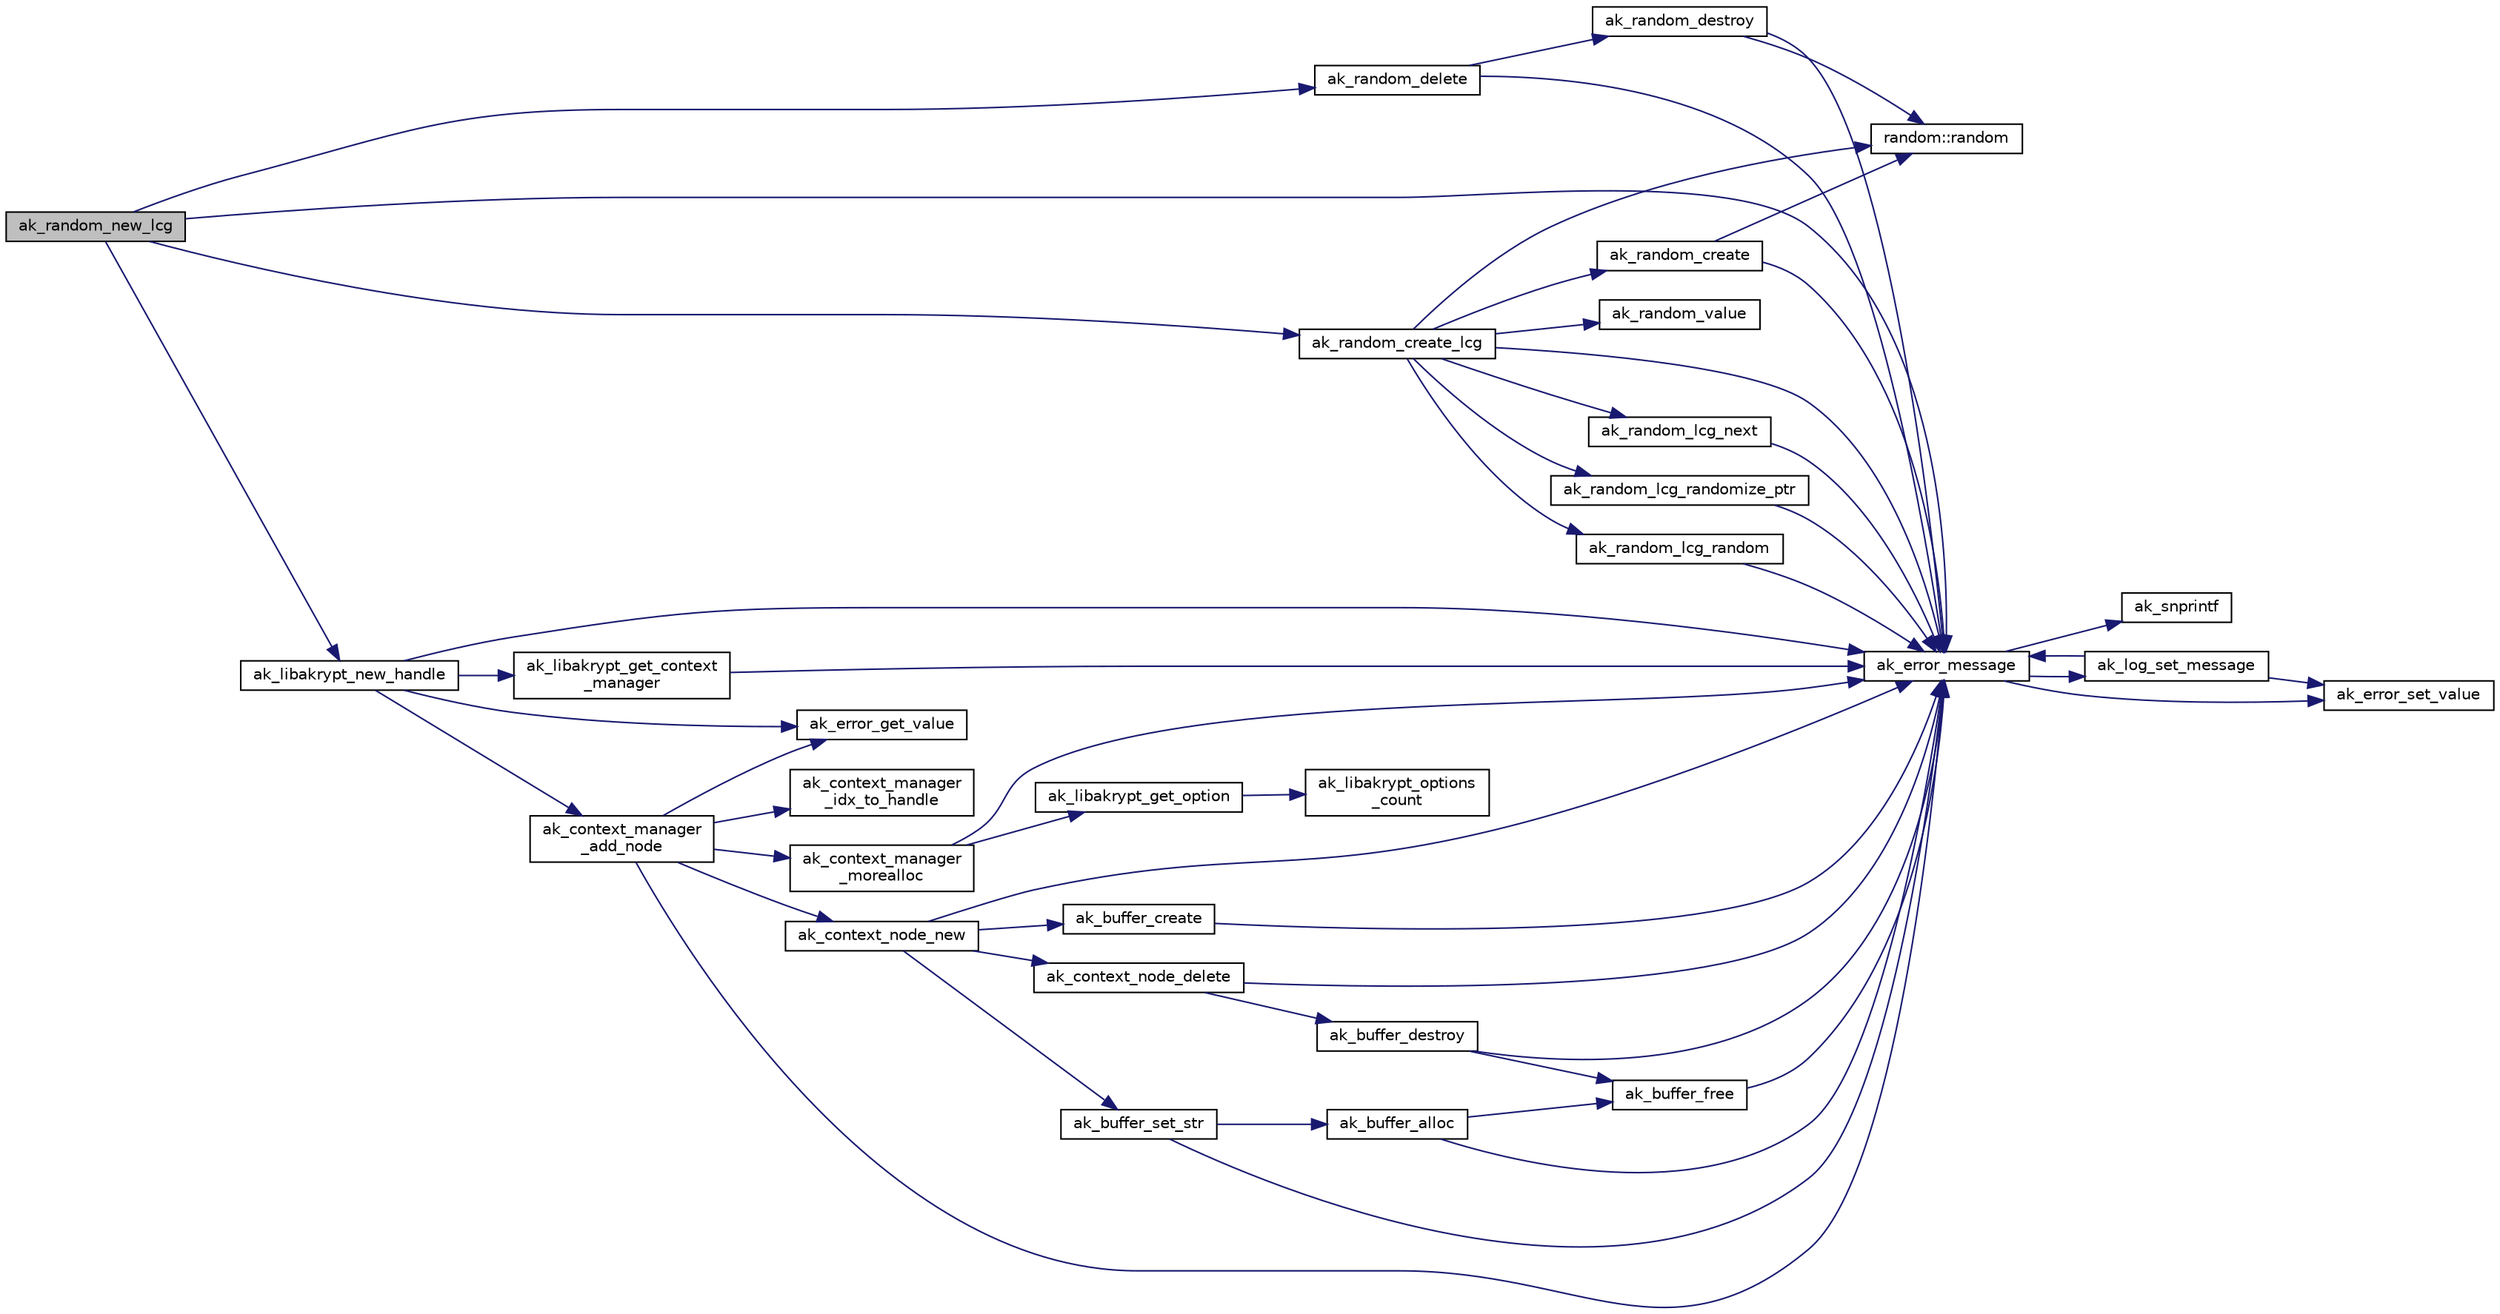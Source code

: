 digraph "ak_random_new_lcg"
{
  edge [fontname="Helvetica",fontsize="10",labelfontname="Helvetica",labelfontsize="10"];
  node [fontname="Helvetica",fontsize="10",shape=record];
  rankdir="LR";
  Node1 [label="ak_random_new_lcg",height=0.2,width=0.4,color="black", fillcolor="grey75", style="filled", fontcolor="black"];
  Node1 -> Node2 [color="midnightblue",fontsize="10",style="solid",fontname="Helvetica"];
  Node2 [label="ak_error_message",height=0.2,width=0.4,color="black", fillcolor="white", style="filled",URL="$ak__log_8c.html#a80a4822cbd184b3cbcc43096126eb52b",tooltip="Вывод сообщений о возникшей в процессе выполнения ошибке. "];
  Node2 -> Node3 [color="midnightblue",fontsize="10",style="solid",fontname="Helvetica"];
  Node3 [label="ak_snprintf",height=0.2,width=0.4,color="black", fillcolor="white", style="filled",URL="$ak__log_8c.html#a129225cc1640b6773cf0a7d629f0dca6",tooltip="Обобщенная реализация функции snprintf для различных компиляторов. "];
  Node2 -> Node4 [color="midnightblue",fontsize="10",style="solid",fontname="Helvetica"];
  Node4 [label="ak_log_set_message",height=0.2,width=0.4,color="black", fillcolor="white", style="filled",URL="$ak__log_8c.html#a25eff854c3f398d72791d04662d0978a",tooltip="Прямой вывод сообщения аудита. "];
  Node4 -> Node5 [color="midnightblue",fontsize="10",style="solid",fontname="Helvetica"];
  Node5 [label="ak_error_set_value",height=0.2,width=0.4,color="black", fillcolor="white", style="filled",URL="$ak__log_8c.html#a700e68d9e88d81489869ba269af25c7b",tooltip="Функция устанавливает значение переменной, хранящей ошибку выполнения программы. "];
  Node4 -> Node2 [color="midnightblue",fontsize="10",style="solid",fontname="Helvetica"];
  Node2 -> Node5 [color="midnightblue",fontsize="10",style="solid",fontname="Helvetica"];
  Node1 -> Node6 [color="midnightblue",fontsize="10",style="solid",fontname="Helvetica"];
  Node6 [label="ak_random_create_lcg",height=0.2,width=0.4,color="black", fillcolor="white", style="filled",URL="$ak__random_8c.html#a7591cdc413cb73da8b1eb463aebc2530",tooltip="Создание линейного конгруэнтного генератора псевдо-случайных чисел. "];
  Node6 -> Node7 [color="midnightblue",fontsize="10",style="solid",fontname="Helvetica"];
  Node7 [label="ak_random_value",height=0.2,width=0.4,color="black", fillcolor="white", style="filled",URL="$ak__random_8c.html#a6ad52435c50125b974f4535968d8d41b",tooltip="Функция генерации случайного 64-х битного целого числа. "];
  Node6 -> Node8 [color="midnightblue",fontsize="10",style="solid",fontname="Helvetica"];
  Node8 [label="ak_random_create",height=0.2,width=0.4,color="black", fillcolor="white", style="filled",URL="$ak__random_8c.html#a3b122dc28795ec890ad9442726de8e70",tooltip="Инициализация генератора псевдо-случайных чисел. "];
  Node8 -> Node2 [color="midnightblue",fontsize="10",style="solid",fontname="Helvetica"];
  Node8 -> Node9 [color="midnightblue",fontsize="10",style="solid",fontname="Helvetica"];
  Node9 [label="random::random",height=0.2,width=0.4,color="black", fillcolor="white", style="filled",URL="$structrandom.html#a34c4359c2f54cc37cdf9ad5acecf115f",tooltip="указатель на функцию выработки последователности псевдо-случайных байт "];
  Node6 -> Node2 [color="midnightblue",fontsize="10",style="solid",fontname="Helvetica"];
  Node6 -> Node10 [color="midnightblue",fontsize="10",style="solid",fontname="Helvetica"];
  Node10 [label="ak_random_lcg_next",height=0.2,width=0.4,color="black", fillcolor="white", style="filled",URL="$ak__random_8c.html#aa504b6be7da72486ebd32dbce90060cf"];
  Node10 -> Node2 [color="midnightblue",fontsize="10",style="solid",fontname="Helvetica"];
  Node6 -> Node11 [color="midnightblue",fontsize="10",style="solid",fontname="Helvetica"];
  Node11 [label="ak_random_lcg_randomize_ptr",height=0.2,width=0.4,color="black", fillcolor="white", style="filled",URL="$ak__random_8c.html#adfb9be9a2ce6710bb7cf8884fc5ba8a2"];
  Node11 -> Node2 [color="midnightblue",fontsize="10",style="solid",fontname="Helvetica"];
  Node6 -> Node9 [color="midnightblue",fontsize="10",style="solid",fontname="Helvetica"];
  Node6 -> Node12 [color="midnightblue",fontsize="10",style="solid",fontname="Helvetica"];
  Node12 [label="ak_random_lcg_random",height=0.2,width=0.4,color="black", fillcolor="white", style="filled",URL="$ak__random_8c.html#a4e608ef967a86ed167367e2120afcc38"];
  Node12 -> Node2 [color="midnightblue",fontsize="10",style="solid",fontname="Helvetica"];
  Node1 -> Node13 [color="midnightblue",fontsize="10",style="solid",fontname="Helvetica"];
  Node13 [label="ak_libakrypt_new_handle",height=0.2,width=0.4,color="black", fillcolor="white", style="filled",URL="$ak__context__manager_8c.html#aef8c1d5691347ffbab4eeddad25c815c",tooltip="Помещение созданного объекта в глоюальную структуру управления контекстами. "];
  Node13 -> Node14 [color="midnightblue",fontsize="10",style="solid",fontname="Helvetica"];
  Node14 [label="ak_libakrypt_get_context\l_manager",height=0.2,width=0.4,color="black", fillcolor="white", style="filled",URL="$ak__context__manager_8c.html#ab05fb0871d26ba7e3a61afb6e452561e",tooltip="Получение указателя на глобальную структуру управления контекстами. "];
  Node14 -> Node2 [color="midnightblue",fontsize="10",style="solid",fontname="Helvetica"];
  Node13 -> Node2 [color="midnightblue",fontsize="10",style="solid",fontname="Helvetica"];
  Node13 -> Node15 [color="midnightblue",fontsize="10",style="solid",fontname="Helvetica"];
  Node15 [label="ak_error_get_value",height=0.2,width=0.4,color="black", fillcolor="white", style="filled",URL="$ak__log_8c.html#aa0cdd429c558ca0448ce3a8e9529e920",tooltip="Функция возвращает код последней ошибки выполнения программы. "];
  Node13 -> Node16 [color="midnightblue",fontsize="10",style="solid",fontname="Helvetica"];
  Node16 [label="ak_context_manager\l_add_node",height=0.2,width=0.4,color="black", fillcolor="white", style="filled",URL="$ak__context__manager_8c.html#a0843a172b494b2ffa5c705cdc1a02c72",tooltip="Добавление контекста в структуру управления контекстами. "];
  Node16 -> Node2 [color="midnightblue",fontsize="10",style="solid",fontname="Helvetica"];
  Node16 -> Node17 [color="midnightblue",fontsize="10",style="solid",fontname="Helvetica"];
  Node17 [label="ak_context_manager\l_morealloc",height=0.2,width=0.4,color="black", fillcolor="white", style="filled",URL="$ak__context__manager_8c.html#ab8e1a000ec6e0ac245dd13b61fe92d31",tooltip="Увеличение памяти для структуры управления контекстами. "];
  Node17 -> Node18 [color="midnightblue",fontsize="10",style="solid",fontname="Helvetica"];
  Node18 [label="ak_libakrypt_get_option",height=0.2,width=0.4,color="black", fillcolor="white", style="filled",URL="$ak__libakrypt_8c.html#a784731c52e26697d5d5fe179f0fb1969",tooltip="Функция возвращает значение опции с заданным именем. "];
  Node18 -> Node19 [color="midnightblue",fontsize="10",style="solid",fontname="Helvetica"];
  Node19 [label="ak_libakrypt_options\l_count",height=0.2,width=0.4,color="black", fillcolor="white", style="filled",URL="$ak__libakrypt_8c.html#a2a9bc8b5608f12451a25dd8a7d278b01",tooltip="Функция возвращает общее количество опций библиотеки. "];
  Node17 -> Node2 [color="midnightblue",fontsize="10",style="solid",fontname="Helvetica"];
  Node16 -> Node20 [color="midnightblue",fontsize="10",style="solid",fontname="Helvetica"];
  Node20 [label="ak_context_manager\l_idx_to_handle",height=0.2,width=0.4,color="black", fillcolor="white", style="filled",URL="$ak__context__manager_8c.html#ae1d0e7ff117afe01c6fabaeebae689f8",tooltip="Получение точного значения дескриптора по индексу массива. "];
  Node16 -> Node21 [color="midnightblue",fontsize="10",style="solid",fontname="Helvetica"];
  Node21 [label="ak_context_node_new",height=0.2,width=0.4,color="black", fillcolor="white", style="filled",URL="$ak__context__manager_8c.html#a4b6bc7ad12e860a53a9a13a06eca4b51",tooltip="Создание нового элемента структуры управления контекстами. "];
  Node21 -> Node2 [color="midnightblue",fontsize="10",style="solid",fontname="Helvetica"];
  Node21 -> Node22 [color="midnightblue",fontsize="10",style="solid",fontname="Helvetica"];
  Node22 [label="ak_buffer_create",height=0.2,width=0.4,color="black", fillcolor="white", style="filled",URL="$ak__buffer_8c.html#a03c2366ad917d99ec79b402c8088e19f",tooltip="Инициализация буффера. "];
  Node22 -> Node2 [color="midnightblue",fontsize="10",style="solid",fontname="Helvetica"];
  Node21 -> Node23 [color="midnightblue",fontsize="10",style="solid",fontname="Helvetica"];
  Node23 [label="ak_context_node_delete",height=0.2,width=0.4,color="black", fillcolor="white", style="filled",URL="$ak__context__manager_8c.html#a1b217b5007f2cbfa4e4d9b7e5c75bf20",tooltip="Уничтожение элемента структуры управления контекстами. "];
  Node23 -> Node2 [color="midnightblue",fontsize="10",style="solid",fontname="Helvetica"];
  Node23 -> Node24 [color="midnightblue",fontsize="10",style="solid",fontname="Helvetica"];
  Node24 [label="ak_buffer_destroy",height=0.2,width=0.4,color="black", fillcolor="white", style="filled",URL="$ak__buffer_8c.html#a25ac100ac189695aeafbf8f81db91bf7",tooltip="Уничтожение данных, хранящиеся в полях структуры struct buffer. "];
  Node24 -> Node2 [color="midnightblue",fontsize="10",style="solid",fontname="Helvetica"];
  Node24 -> Node25 [color="midnightblue",fontsize="10",style="solid",fontname="Helvetica"];
  Node25 [label="ak_buffer_free",height=0.2,width=0.4,color="black", fillcolor="white", style="filled",URL="$ak__buffer_8c.html#a243d38ade78feebf7816cbd5d775310a",tooltip="Функция освобождает память, выделенную под данные (поле data структуры struct buffer )..."];
  Node25 -> Node2 [color="midnightblue",fontsize="10",style="solid",fontname="Helvetica"];
  Node21 -> Node26 [color="midnightblue",fontsize="10",style="solid",fontname="Helvetica"];
  Node26 [label="ak_buffer_set_str",height=0.2,width=0.4,color="black", fillcolor="white", style="filled",URL="$ak__buffer_8c.html#a510ddd5c7b3947f99e5da5ddd4833c29",tooltip="Помещение в буффер строки, оканчивающейся нулем. "];
  Node26 -> Node2 [color="midnightblue",fontsize="10",style="solid",fontname="Helvetica"];
  Node26 -> Node27 [color="midnightblue",fontsize="10",style="solid",fontname="Helvetica"];
  Node27 [label="ak_buffer_alloc",height=0.2,width=0.4,color="black", fillcolor="white", style="filled",URL="$ak__buffer_8c.html#a5e401c353e45f805c19ac520d9fcdae7",tooltip="Функция выделяет память под данные, хранимые в буффере. "];
  Node27 -> Node25 [color="midnightblue",fontsize="10",style="solid",fontname="Helvetica"];
  Node27 -> Node2 [color="midnightblue",fontsize="10",style="solid",fontname="Helvetica"];
  Node16 -> Node15 [color="midnightblue",fontsize="10",style="solid",fontname="Helvetica"];
  Node1 -> Node28 [color="midnightblue",fontsize="10",style="solid",fontname="Helvetica"];
  Node28 [label="ak_random_delete",height=0.2,width=0.4,color="black", fillcolor="white", style="filled",URL="$ak__random_8c.html#a7c504632f2f27699c12d1d4a90ee66e0",tooltip="Уничтожение генератора псевдо-случайных чисел. "];
  Node28 -> Node29 [color="midnightblue",fontsize="10",style="solid",fontname="Helvetica"];
  Node29 [label="ak_random_destroy",height=0.2,width=0.4,color="black", fillcolor="white", style="filled",URL="$ak__random_8c.html#a6a4676e2f5acb44c1023dc640f271448",tooltip="Уничтожение данных, хранящихся в полях структуры struct random. "];
  Node29 -> Node2 [color="midnightblue",fontsize="10",style="solid",fontname="Helvetica"];
  Node29 -> Node9 [color="midnightblue",fontsize="10",style="solid",fontname="Helvetica"];
  Node28 -> Node2 [color="midnightblue",fontsize="10",style="solid",fontname="Helvetica"];
}
